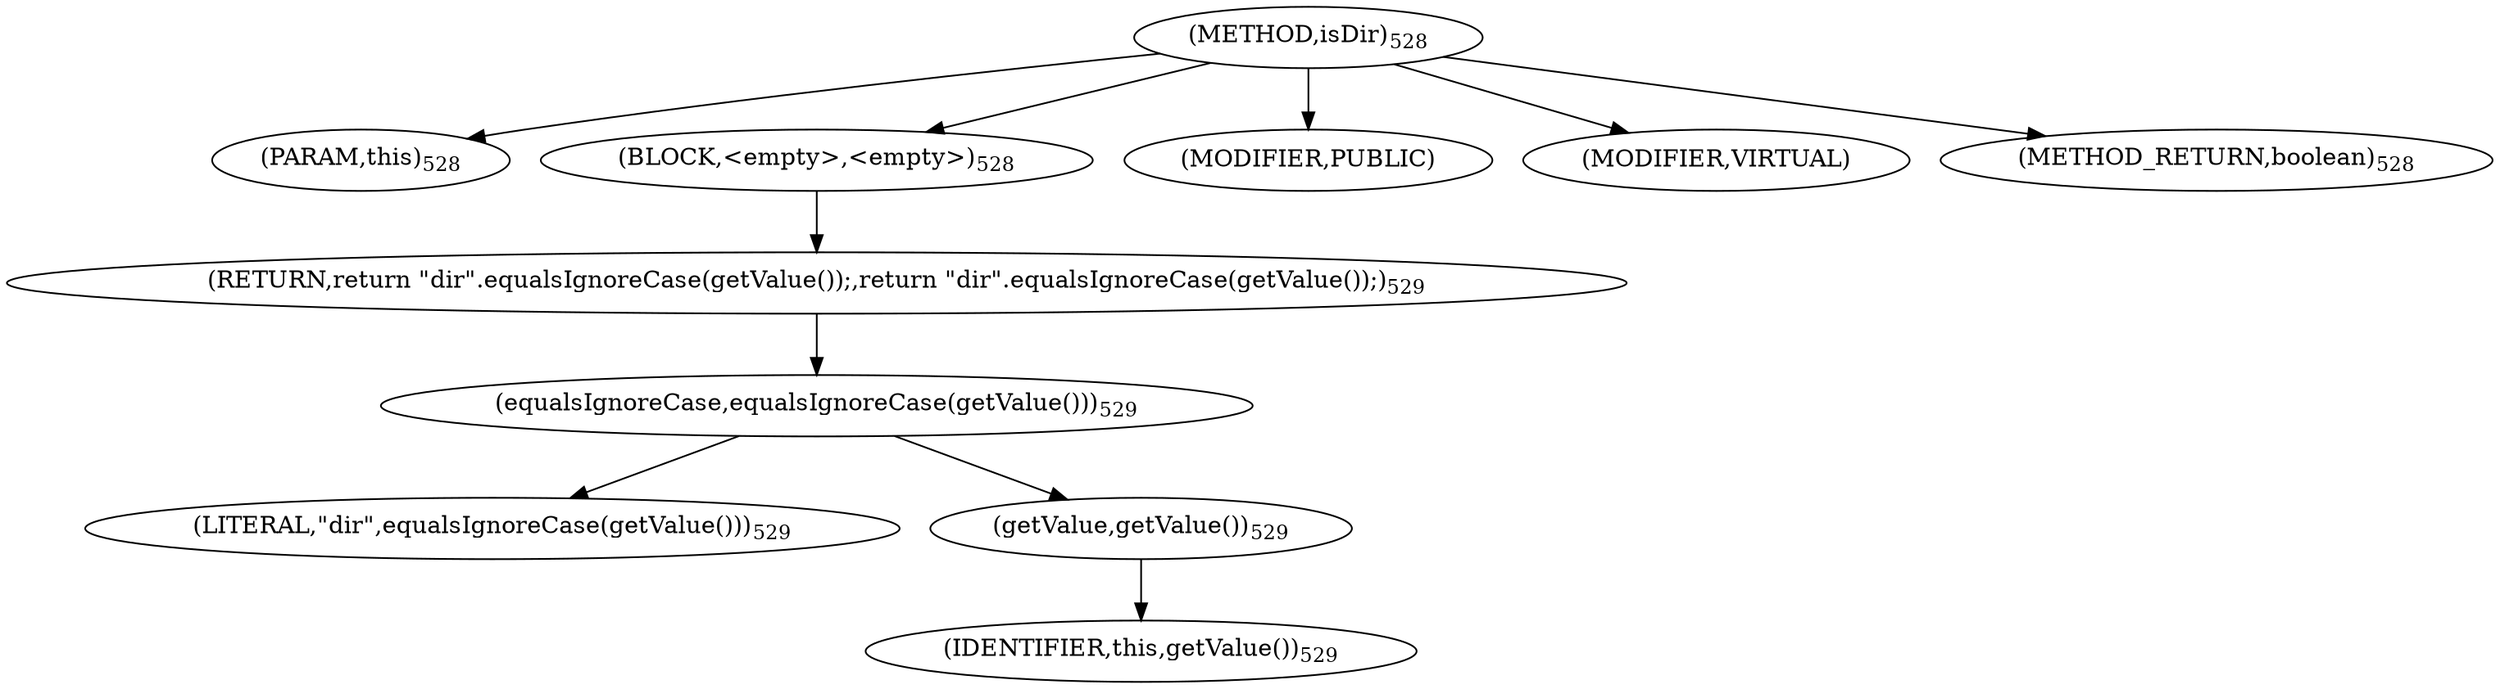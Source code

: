 digraph "isDir" {  
"1184" [label = <(METHOD,isDir)<SUB>528</SUB>> ]
"85" [label = <(PARAM,this)<SUB>528</SUB>> ]
"1185" [label = <(BLOCK,&lt;empty&gt;,&lt;empty&gt;)<SUB>528</SUB>> ]
"1186" [label = <(RETURN,return &quot;dir&quot;.equalsIgnoreCase(getValue());,return &quot;dir&quot;.equalsIgnoreCase(getValue());)<SUB>529</SUB>> ]
"1187" [label = <(equalsIgnoreCase,equalsIgnoreCase(getValue()))<SUB>529</SUB>> ]
"1188" [label = <(LITERAL,&quot;dir&quot;,equalsIgnoreCase(getValue()))<SUB>529</SUB>> ]
"1189" [label = <(getValue,getValue())<SUB>529</SUB>> ]
"84" [label = <(IDENTIFIER,this,getValue())<SUB>529</SUB>> ]
"1190" [label = <(MODIFIER,PUBLIC)> ]
"1191" [label = <(MODIFIER,VIRTUAL)> ]
"1192" [label = <(METHOD_RETURN,boolean)<SUB>528</SUB>> ]
  "1184" -> "85" 
  "1184" -> "1185" 
  "1184" -> "1190" 
  "1184" -> "1191" 
  "1184" -> "1192" 
  "1185" -> "1186" 
  "1186" -> "1187" 
  "1187" -> "1188" 
  "1187" -> "1189" 
  "1189" -> "84" 
}

